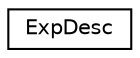 digraph G
{
  edge [fontname="Helvetica",fontsize="10",labelfontname="Helvetica",labelfontsize="10"];
  node [fontname="Helvetica",fontsize="10",shape=record];
  rankdir=LR;
  Node1 [label="ExpDesc",height=0.2,width=0.4,color="black", fillcolor="white", style="filled",URL="$d6/d6b/classExpDesc.html"];
}
